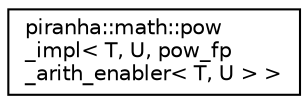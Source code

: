 digraph "Graphical Class Hierarchy"
{
  edge [fontname="Helvetica",fontsize="10",labelfontname="Helvetica",labelfontsize="10"];
  node [fontname="Helvetica",fontsize="10",shape=record];
  rankdir="LR";
  Node0 [label="piranha::math::pow\l_impl\< T, U, pow_fp\l_arith_enabler\< T, U \> \>",height=0.2,width=0.4,color="black", fillcolor="white", style="filled",URL="$structpiranha_1_1math_1_1pow__impl_3_01_t_00_01_u_00_01pow__fp__arith__enabler_3_01_t_00_01_u_01_4_01_4.html",tooltip="Specialisation of the implementation of piranha::math::pow() for arithmetic and floating-point types..."];
}
